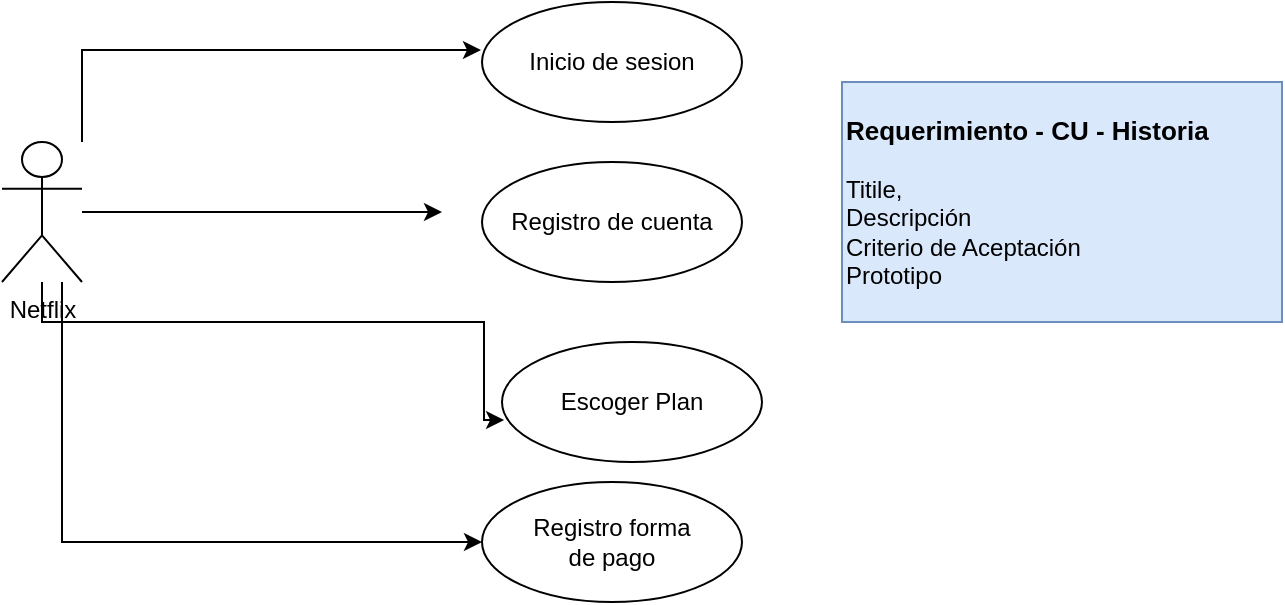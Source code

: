 <mxfile version="15.5.1" type="device"><diagram id="J4Y3RaIFmDDyWaWemeKb" name="Page-1"><mxGraphModel dx="782" dy="482" grid="1" gridSize="10" guides="1" tooltips="1" connect="1" arrows="1" fold="1" page="1" pageScale="1" pageWidth="827" pageHeight="1169" math="0" shadow="0"><root><mxCell id="0"/><mxCell id="1" parent="0"/><mxCell id="NVAB8KPIr6PTYjnheSBQ-3" style="edgeStyle=orthogonalEdgeStyle;rounded=0;orthogonalLoop=1;jettySize=auto;html=1;entryX=-0.004;entryY=0.4;entryDx=0;entryDy=0;entryPerimeter=0;" parent="1" source="oezk7fgo0qtdci0orwYo-1" target="oezk7fgo0qtdci0orwYo-3" edge="1"><mxGeometry relative="1" as="geometry"><Array as="points"><mxPoint x="130" y="84"/></Array></mxGeometry></mxCell><mxCell id="NVAB8KPIr6PTYjnheSBQ-8" style="edgeStyle=orthogonalEdgeStyle;rounded=0;orthogonalLoop=1;jettySize=auto;html=1;entryX=0;entryY=0.5;entryDx=0;entryDy=0;" parent="1" source="oezk7fgo0qtdci0orwYo-1" target="oezk7fgo0qtdci0orwYo-7" edge="1"><mxGeometry relative="1" as="geometry"><Array as="points"><mxPoint x="120" y="330"/></Array></mxGeometry></mxCell><mxCell id="NVAB8KPIr6PTYjnheSBQ-9" style="edgeStyle=orthogonalEdgeStyle;rounded=0;orthogonalLoop=1;jettySize=auto;html=1;" parent="1" source="oezk7fgo0qtdci0orwYo-1" edge="1"><mxGeometry relative="1" as="geometry"><mxPoint x="310" y="165" as="targetPoint"/></mxGeometry></mxCell><mxCell id="igLpxy-mJApEGOijuyuJ-2" style="edgeStyle=orthogonalEdgeStyle;rounded=0;orthogonalLoop=1;jettySize=auto;html=1;entryX=0.008;entryY=0.65;entryDx=0;entryDy=0;entryPerimeter=0;" edge="1" parent="1" source="oezk7fgo0qtdci0orwYo-1" target="igLpxy-mJApEGOijuyuJ-1"><mxGeometry relative="1" as="geometry"><Array as="points"><mxPoint x="110" y="220"/><mxPoint x="331" y="220"/><mxPoint x="331" y="269"/></Array></mxGeometry></mxCell><mxCell id="oezk7fgo0qtdci0orwYo-1" value="Netflix&lt;br&gt;" style="shape=umlActor;verticalLabelPosition=bottom;verticalAlign=top;html=1;outlineConnect=0;" parent="1" vertex="1"><mxGeometry x="90" y="130" width="40" height="70" as="geometry"/></mxCell><mxCell id="oezk7fgo0qtdci0orwYo-3" value="Inicio de sesion" style="ellipse;whiteSpace=wrap;html=1;" parent="1" vertex="1"><mxGeometry x="330" y="60" width="130" height="60" as="geometry"/></mxCell><mxCell id="oezk7fgo0qtdci0orwYo-6" value="Registro de cuenta" style="ellipse;whiteSpace=wrap;html=1;" parent="1" vertex="1"><mxGeometry x="330" y="140" width="130" height="60" as="geometry"/></mxCell><mxCell id="oezk7fgo0qtdci0orwYo-7" value="Registro forma &lt;br&gt;de pago" style="ellipse;whiteSpace=wrap;html=1;" parent="1" vertex="1"><mxGeometry x="330" y="300" width="130" height="60" as="geometry"/></mxCell><mxCell id="oezk7fgo0qtdci0orwYo-21" value="&lt;b style=&quot;font-size: 13px&quot;&gt;Requerimiento - CU - Historia&lt;br&gt;&lt;/b&gt;&lt;br&gt;Titile,&lt;br&gt;Descripción&lt;br&gt;Criterio de Aceptación&lt;br&gt;Prototipo" style="html=1;align=left;fillColor=#dae8fc;strokeColor=#6c8ebf;" parent="1" vertex="1"><mxGeometry x="510" y="100" width="220" height="120" as="geometry"/></mxCell><mxCell id="igLpxy-mJApEGOijuyuJ-1" value="Escoger Plan" style="ellipse;whiteSpace=wrap;html=1;" vertex="1" parent="1"><mxGeometry x="340" y="230" width="130" height="60" as="geometry"/></mxCell></root></mxGraphModel></diagram></mxfile>
